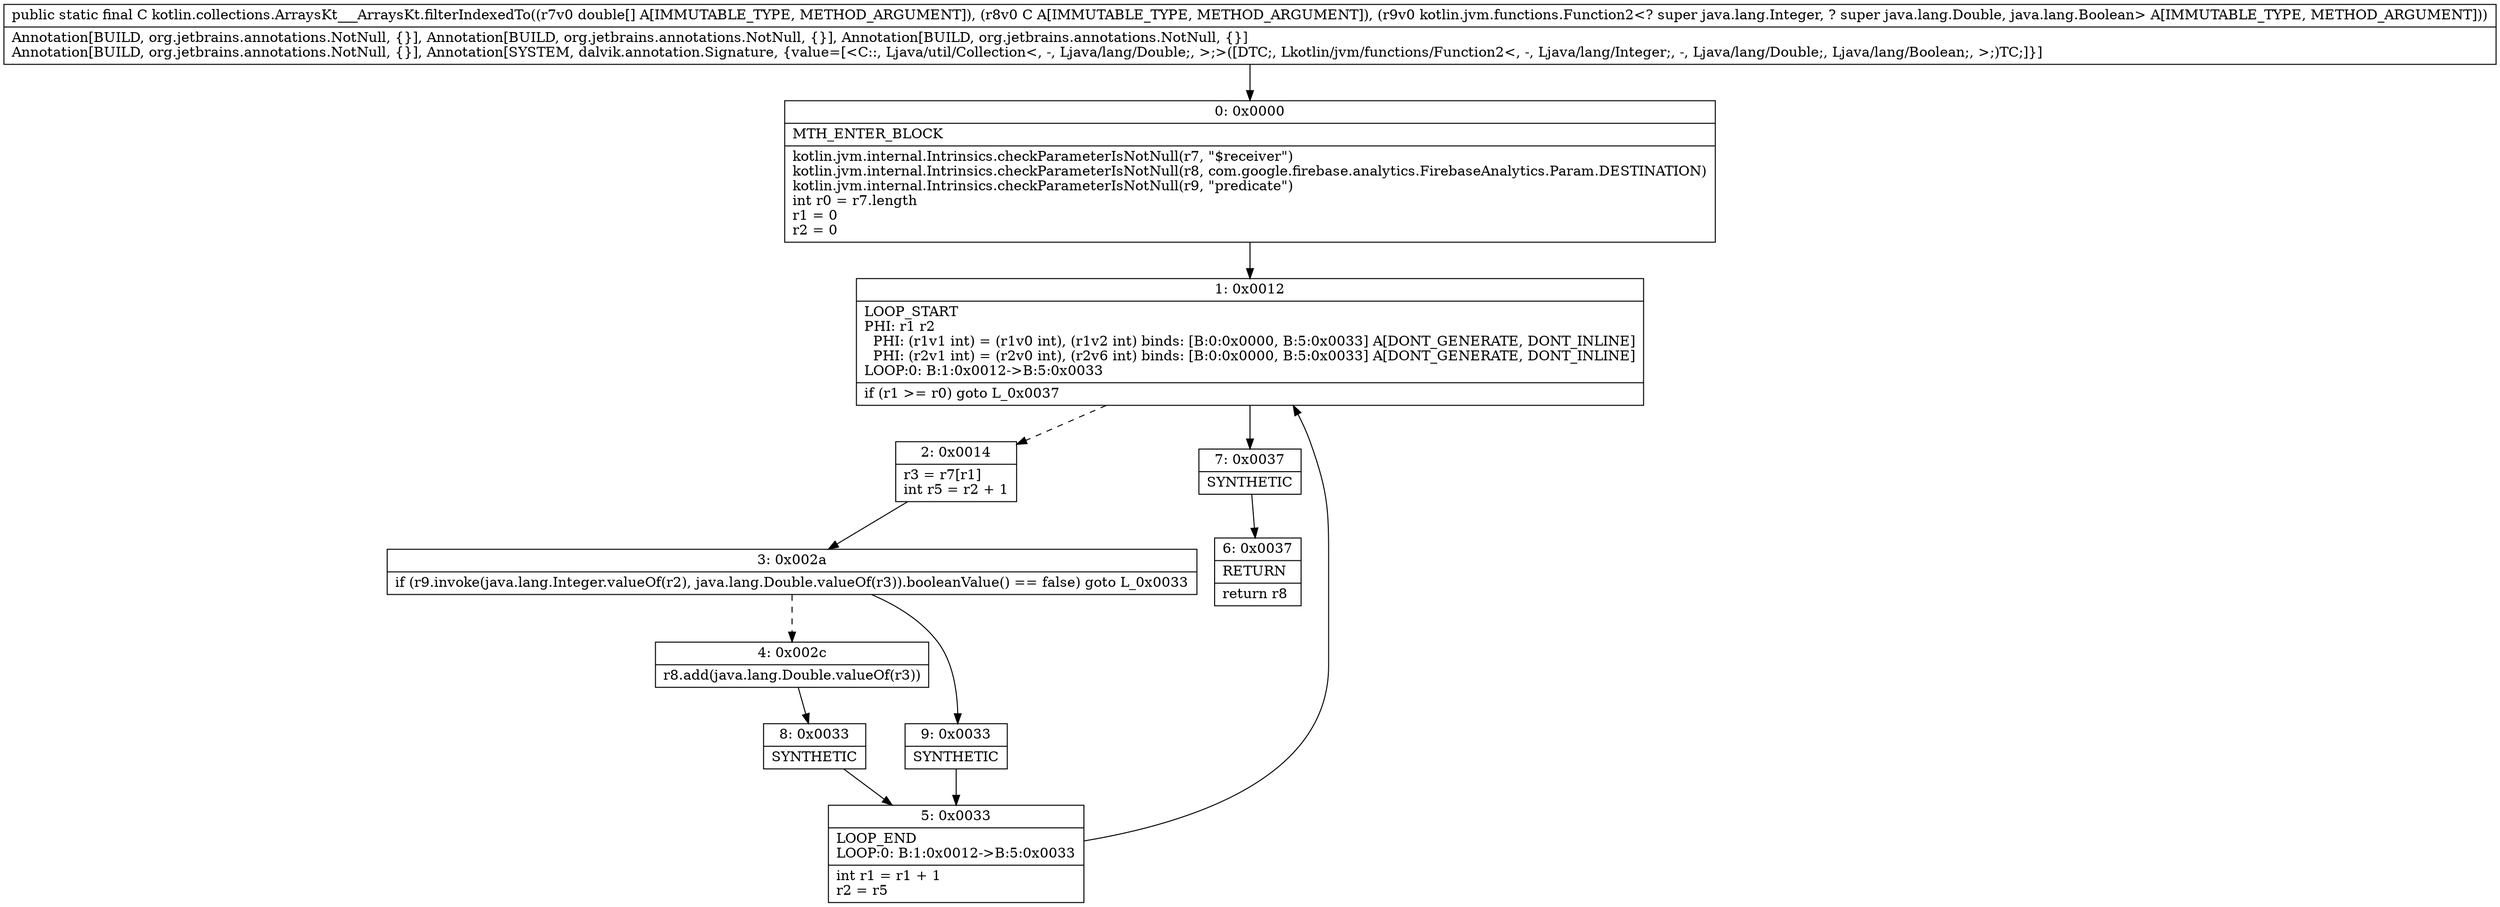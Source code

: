 digraph "CFG forkotlin.collections.ArraysKt___ArraysKt.filterIndexedTo([DLjava\/util\/Collection;Lkotlin\/jvm\/functions\/Function2;)Ljava\/util\/Collection;" {
Node_0 [shape=record,label="{0\:\ 0x0000|MTH_ENTER_BLOCK\l|kotlin.jvm.internal.Intrinsics.checkParameterIsNotNull(r7, \"$receiver\")\lkotlin.jvm.internal.Intrinsics.checkParameterIsNotNull(r8, com.google.firebase.analytics.FirebaseAnalytics.Param.DESTINATION)\lkotlin.jvm.internal.Intrinsics.checkParameterIsNotNull(r9, \"predicate\")\lint r0 = r7.length\lr1 = 0\lr2 = 0\l}"];
Node_1 [shape=record,label="{1\:\ 0x0012|LOOP_START\lPHI: r1 r2 \l  PHI: (r1v1 int) = (r1v0 int), (r1v2 int) binds: [B:0:0x0000, B:5:0x0033] A[DONT_GENERATE, DONT_INLINE]\l  PHI: (r2v1 int) = (r2v0 int), (r2v6 int) binds: [B:0:0x0000, B:5:0x0033] A[DONT_GENERATE, DONT_INLINE]\lLOOP:0: B:1:0x0012\-\>B:5:0x0033\l|if (r1 \>= r0) goto L_0x0037\l}"];
Node_2 [shape=record,label="{2\:\ 0x0014|r3 = r7[r1]\lint r5 = r2 + 1\l}"];
Node_3 [shape=record,label="{3\:\ 0x002a|if (r9.invoke(java.lang.Integer.valueOf(r2), java.lang.Double.valueOf(r3)).booleanValue() == false) goto L_0x0033\l}"];
Node_4 [shape=record,label="{4\:\ 0x002c|r8.add(java.lang.Double.valueOf(r3))\l}"];
Node_5 [shape=record,label="{5\:\ 0x0033|LOOP_END\lLOOP:0: B:1:0x0012\-\>B:5:0x0033\l|int r1 = r1 + 1\lr2 = r5\l}"];
Node_6 [shape=record,label="{6\:\ 0x0037|RETURN\l|return r8\l}"];
Node_7 [shape=record,label="{7\:\ 0x0037|SYNTHETIC\l}"];
Node_8 [shape=record,label="{8\:\ 0x0033|SYNTHETIC\l}"];
Node_9 [shape=record,label="{9\:\ 0x0033|SYNTHETIC\l}"];
MethodNode[shape=record,label="{public static final C kotlin.collections.ArraysKt___ArraysKt.filterIndexedTo((r7v0 double[] A[IMMUTABLE_TYPE, METHOD_ARGUMENT]), (r8v0 C A[IMMUTABLE_TYPE, METHOD_ARGUMENT]), (r9v0 kotlin.jvm.functions.Function2\<? super java.lang.Integer, ? super java.lang.Double, java.lang.Boolean\> A[IMMUTABLE_TYPE, METHOD_ARGUMENT]))  | Annotation[BUILD, org.jetbrains.annotations.NotNull, \{\}], Annotation[BUILD, org.jetbrains.annotations.NotNull, \{\}], Annotation[BUILD, org.jetbrains.annotations.NotNull, \{\}]\lAnnotation[BUILD, org.jetbrains.annotations.NotNull, \{\}], Annotation[SYSTEM, dalvik.annotation.Signature, \{value=[\<C::, Ljava\/util\/Collection\<, \-, Ljava\/lang\/Double;, \>;\>([DTC;, Lkotlin\/jvm\/functions\/Function2\<, \-, Ljava\/lang\/Integer;, \-, Ljava\/lang\/Double;, Ljava\/lang\/Boolean;, \>;)TC;]\}]\l}"];
MethodNode -> Node_0;
Node_0 -> Node_1;
Node_1 -> Node_2[style=dashed];
Node_1 -> Node_7;
Node_2 -> Node_3;
Node_3 -> Node_4[style=dashed];
Node_3 -> Node_9;
Node_4 -> Node_8;
Node_5 -> Node_1;
Node_7 -> Node_6;
Node_8 -> Node_5;
Node_9 -> Node_5;
}

